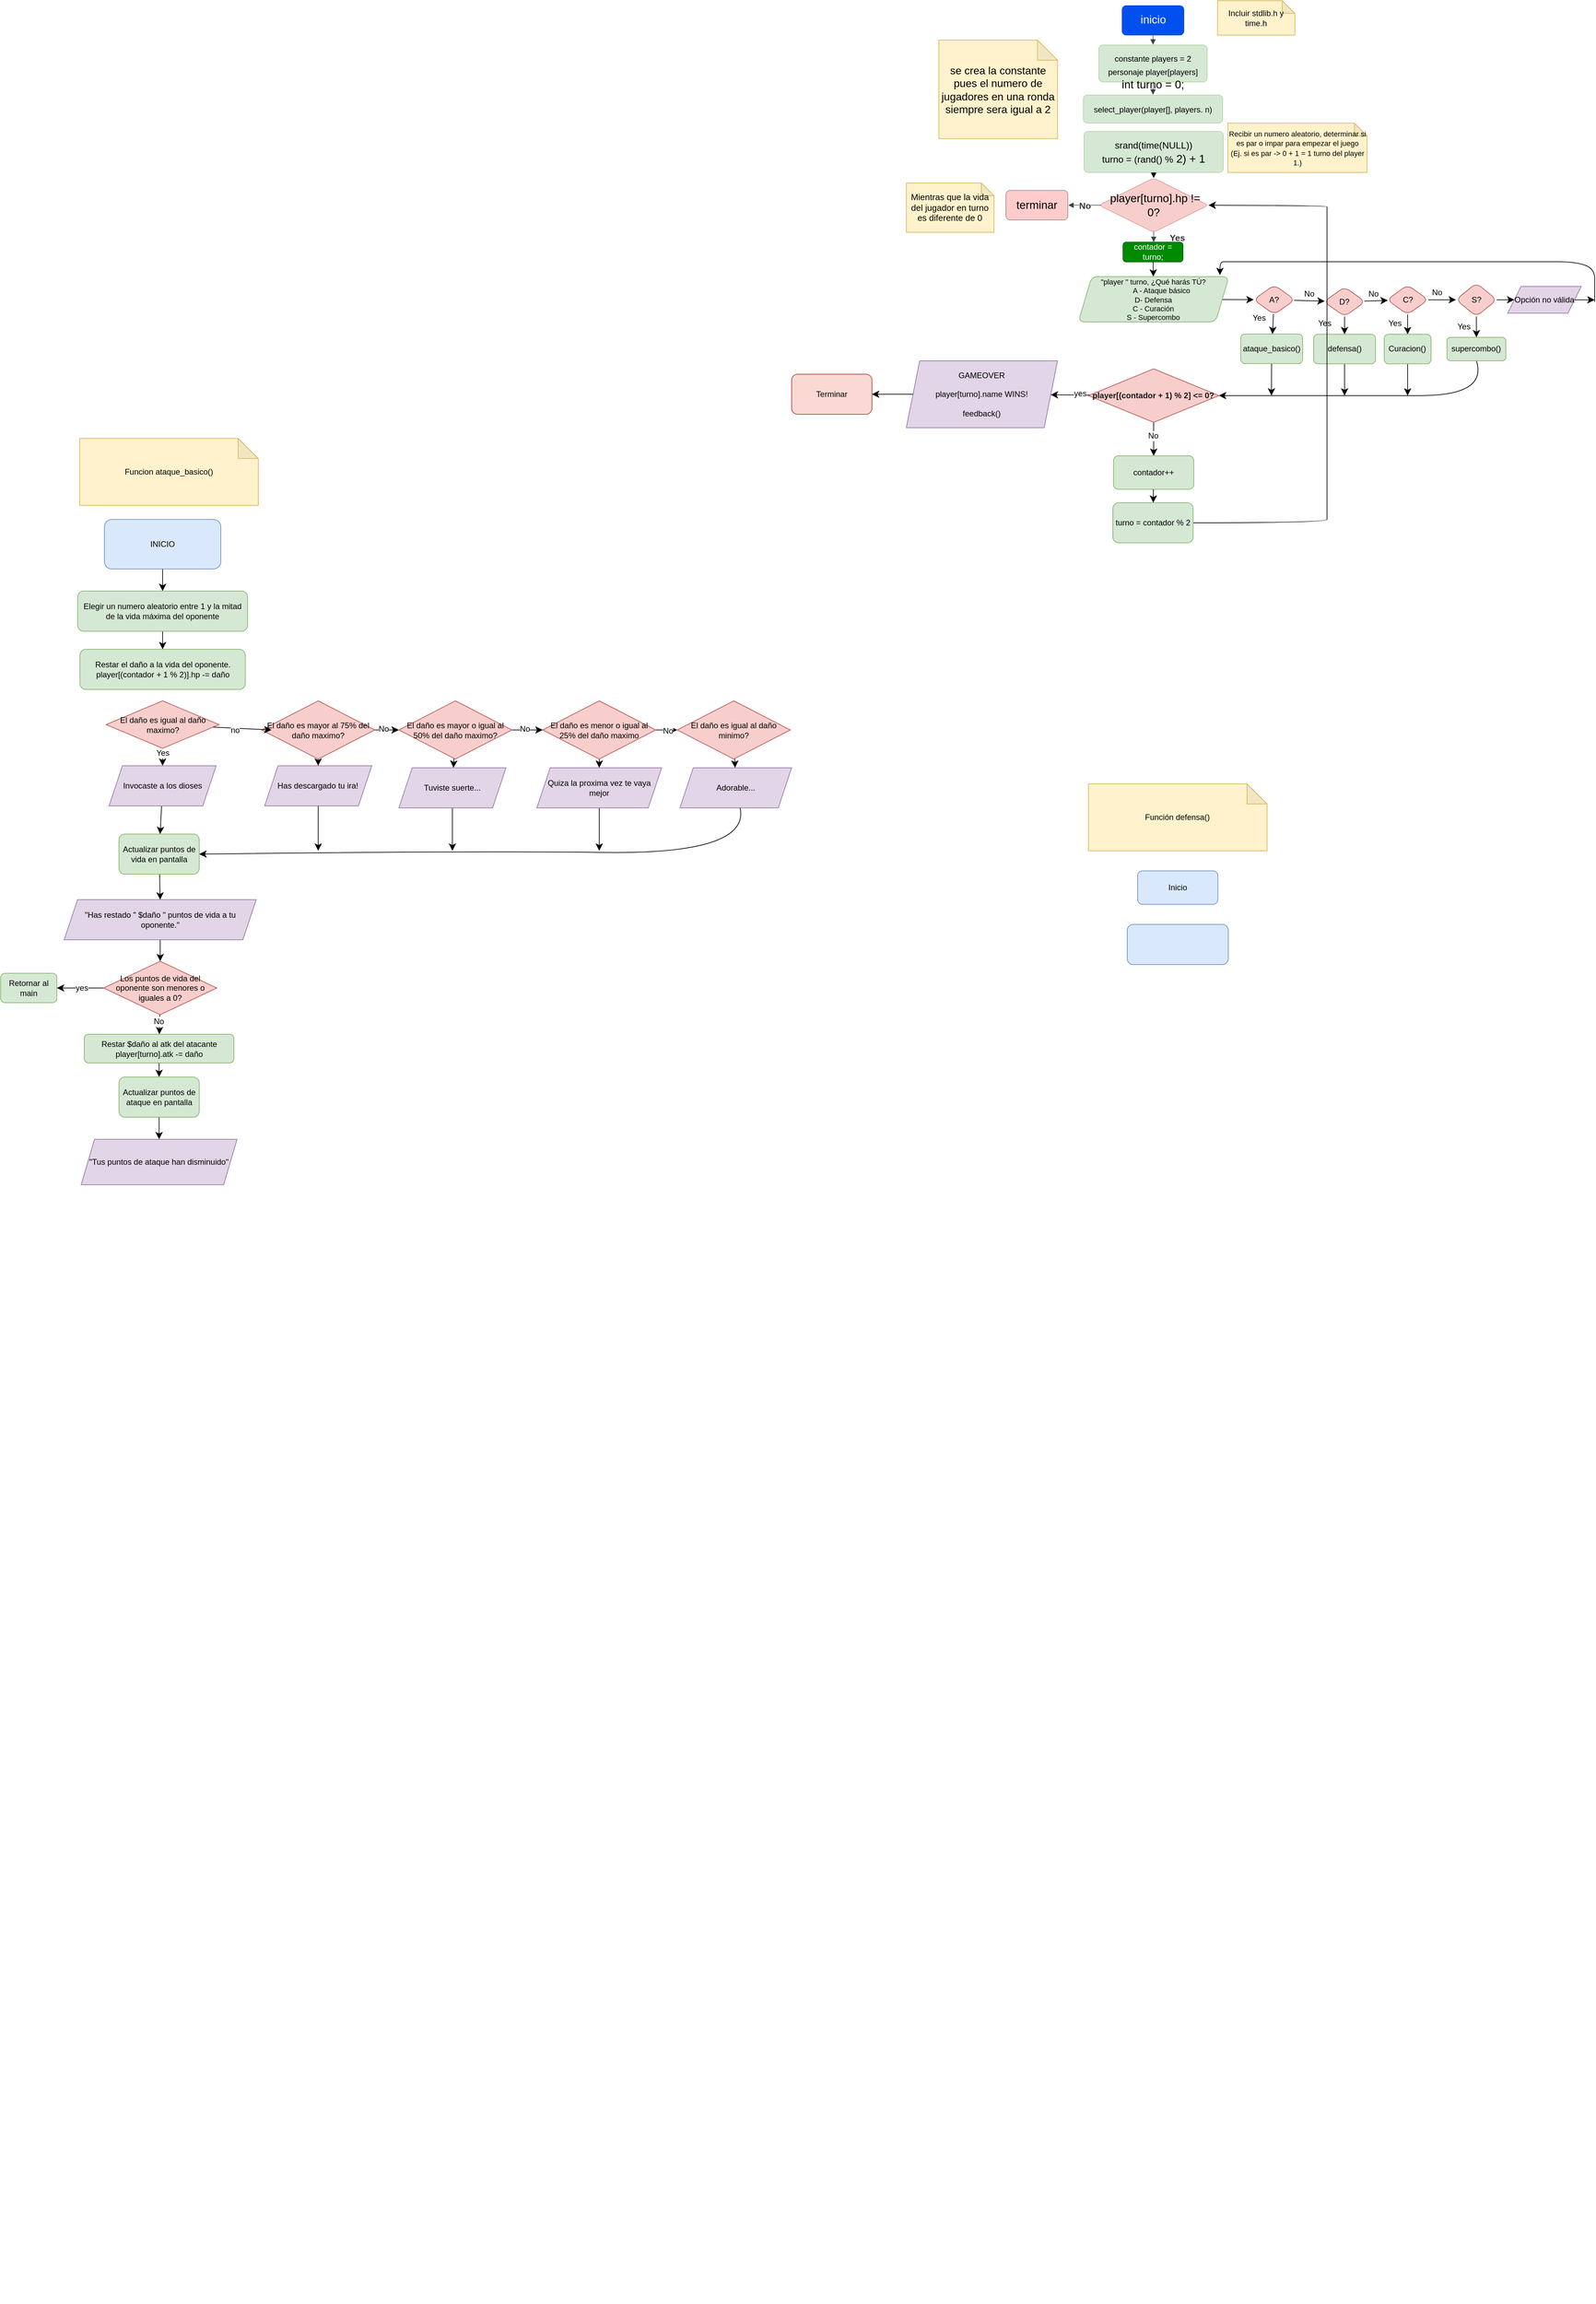 <mxfile version="24.7.17">
  <diagram name="Page-1" id="91bDt_dY5whA3mvqs0ca">
    <mxGraphModel dx="1717" dy="1214" grid="1" gridSize="10" guides="1" tooltips="1" connect="1" arrows="1" fold="1" page="0" pageScale="1" pageWidth="850" pageHeight="1100" math="0" shadow="0">
      <root>
        <mxCell id="0" />
        <mxCell id="1" parent="0" />
        <mxCell id="8MulAuokKk0QeZYwtANd-4" value="" style="group;fontSize=6;" vertex="1" connectable="0" parent="1">
          <mxGeometry x="260.005" y="40" width="833.73" height="3370" as="geometry" />
        </mxCell>
        <mxCell id="8MulAuokKk0QeZYwtANd-128" value="Adorable..." style="shape=parallelogram;perimeter=parallelogramPerimeter;whiteSpace=wrap;html=1;fixedSize=1;fillColor=#e1d5e7;strokeColor=#9673a6;" vertex="1" parent="8MulAuokKk0QeZYwtANd-4">
          <mxGeometry x="-75.005" y="1076" width="167" height="60" as="geometry" />
        </mxCell>
        <mxCell id="8MulAuokKk0QeZYwtANd-153" value="Función defensa()" style="shape=note;whiteSpace=wrap;html=1;backgroundOutline=1;darkOpacity=0.05;fillColor=#fff2cc;strokeColor=#d6b656;" vertex="1" parent="8MulAuokKk0QeZYwtANd-4">
          <mxGeometry x="535.475" y="1100" width="267" height="100" as="geometry" />
        </mxCell>
        <mxCell id="8MulAuokKk0QeZYwtANd-154" value="Inicio" style="rounded=1;whiteSpace=wrap;html=1;strokeColor=#6c8ebf;align=center;verticalAlign=middle;fontFamily=Helvetica;fontSize=12;fillColor=#dae8fc;" vertex="1" parent="8MulAuokKk0QeZYwtANd-4">
          <mxGeometry x="608.97" y="1230" width="120" height="50" as="geometry" />
        </mxCell>
        <mxCell id="8MulAuokKk0QeZYwtANd-156" value="" style="rounded=1;whiteSpace=wrap;html=1;strokeColor=#6c8ebf;align=center;verticalAlign=middle;fontFamily=Helvetica;fontSize=12;fontColor=default;fillColor=#dae8fc;" vertex="1" parent="8MulAuokKk0QeZYwtANd-4">
          <mxGeometry x="593.46" y="1310" width="151.03" height="60" as="geometry" />
        </mxCell>
        <mxCell id="8MulAuokKk0QeZYwtANd-74" style="edgeStyle=none;curved=1;rounded=0;orthogonalLoop=1;jettySize=auto;html=1;fontSize=12;startSize=8;endSize=8;" edge="1" parent="1" source="8MulAuokKk0QeZYwtANd-70" target="8MulAuokKk0QeZYwtANd-72">
          <mxGeometry relative="1" as="geometry" />
        </mxCell>
        <mxCell id="8MulAuokKk0QeZYwtANd-70" value="INICIO" style="rounded=1;whiteSpace=wrap;html=1;fillColor=#dae8fc;strokeColor=#6c8ebf;" vertex="1" parent="1">
          <mxGeometry x="-675" y="745" width="174" height="74" as="geometry" />
        </mxCell>
        <mxCell id="8MulAuokKk0QeZYwtANd-71" value="Funcion ataque_basico()" style="shape=note;whiteSpace=wrap;html=1;backgroundOutline=1;darkOpacity=0.05;fillColor=#fff2cc;strokeColor=#d6b656;" vertex="1" parent="1">
          <mxGeometry x="-712" y="624" width="267" height="100" as="geometry" />
        </mxCell>
        <mxCell id="8MulAuokKk0QeZYwtANd-75" style="edgeStyle=none;curved=1;rounded=0;orthogonalLoop=1;jettySize=auto;html=1;fontSize=12;startSize=8;endSize=8;" edge="1" parent="1" source="8MulAuokKk0QeZYwtANd-72" target="8MulAuokKk0QeZYwtANd-73">
          <mxGeometry relative="1" as="geometry" />
        </mxCell>
        <mxCell id="8MulAuokKk0QeZYwtANd-72" value="Elegir un numero aleatorio entre 1 y la mitad de la vida máxima del oponente" style="rounded=1;whiteSpace=wrap;html=1;fillColor=#d5e8d4;strokeColor=#82b366;" vertex="1" parent="1">
          <mxGeometry x="-715" y="852" width="254" height="60" as="geometry" />
        </mxCell>
        <mxCell id="8MulAuokKk0QeZYwtANd-73" value="&lt;div&gt;Restar el daño a la vida del oponente.&lt;/div&gt;&lt;div&gt;player[(contador + 1 % 2)].hp -= daño &lt;/div&gt;" style="rounded=1;whiteSpace=wrap;html=1;fillColor=#d5e8d4;strokeColor=#82b366;" vertex="1" parent="1">
          <mxGeometry x="-711.5" y="939" width="247" height="60" as="geometry" />
        </mxCell>
        <mxCell id="8MulAuokKk0QeZYwtANd-113" style="edgeStyle=none;curved=1;rounded=0;orthogonalLoop=1;jettySize=auto;html=1;entryX=0.5;entryY=0;entryDx=0;entryDy=0;fontSize=12;startSize=8;endSize=8;" edge="1" parent="1" source="8MulAuokKk0QeZYwtANd-76" target="8MulAuokKk0QeZYwtANd-110">
          <mxGeometry relative="1" as="geometry" />
        </mxCell>
        <mxCell id="8MulAuokKk0QeZYwtANd-76" value="&quot;Has restado &quot; $daño &quot; puntos de vida a tu oponente.&quot;" style="shape=parallelogram;perimeter=parallelogramPerimeter;whiteSpace=wrap;html=1;fixedSize=1;fillColor=#e1d5e7;strokeColor=#9673a6;" vertex="1" parent="1">
          <mxGeometry x="-735.12" y="1313" width="287" height="60" as="geometry" />
        </mxCell>
        <mxCell id="8MulAuokKk0QeZYwtANd-78" value="&lt;div&gt;&quot;Tus puntos de ataque han disminuido&quot;&lt;/div&gt;" style="shape=parallelogram;perimeter=parallelogramPerimeter;whiteSpace=wrap;html=1;fixedSize=1;fillColor=#e1d5e7;strokeColor=#9673a6;" vertex="1" parent="1">
          <mxGeometry x="-709.75" y="1671" width="233" height="68" as="geometry" />
        </mxCell>
        <mxCell id="8MulAuokKk0QeZYwtANd-97" style="edgeStyle=none;curved=1;rounded=0;orthogonalLoop=1;jettySize=auto;html=1;fontSize=12;startSize=8;endSize=8;" edge="1" parent="1" source="8MulAuokKk0QeZYwtANd-80" target="8MulAuokKk0QeZYwtANd-89">
          <mxGeometry relative="1" as="geometry" />
        </mxCell>
        <mxCell id="8MulAuokKk0QeZYwtANd-80" value="Restar $daño al atk del atacante&lt;br&gt;player[turno].atk -= daño " style="rounded=1;whiteSpace=wrap;html=1;fillColor=#d5e8d4;strokeColor=#82b366;" vertex="1" parent="1">
          <mxGeometry x="-705" y="1514" width="223.5" height="43" as="geometry" />
        </mxCell>
        <mxCell id="8MulAuokKk0QeZYwtANd-91" style="edgeStyle=none;curved=1;rounded=0;orthogonalLoop=1;jettySize=auto;html=1;fontSize=12;startSize=8;endSize=8;" edge="1" parent="1" source="8MulAuokKk0QeZYwtANd-89" target="8MulAuokKk0QeZYwtANd-78">
          <mxGeometry relative="1" as="geometry" />
        </mxCell>
        <mxCell id="8MulAuokKk0QeZYwtANd-89" value="Actualizar puntos de ataque en pantalla " style="rounded=1;whiteSpace=wrap;html=1;fillColor=#d5e8d4;strokeColor=#82b366;" vertex="1" parent="1">
          <mxGeometry x="-653.25" y="1578" width="120" height="60" as="geometry" />
        </mxCell>
        <mxCell id="8MulAuokKk0QeZYwtANd-112" style="edgeStyle=none;curved=1;rounded=0;orthogonalLoop=1;jettySize=auto;html=1;entryX=0.5;entryY=0;entryDx=0;entryDy=0;fontSize=12;startSize=8;endSize=8;" edge="1" parent="1" source="8MulAuokKk0QeZYwtANd-94" target="8MulAuokKk0QeZYwtANd-76">
          <mxGeometry relative="1" as="geometry" />
        </mxCell>
        <mxCell id="8MulAuokKk0QeZYwtANd-94" value="Actualizar puntos de vida en pantalla" style="rounded=1;whiteSpace=wrap;html=1;fillColor=#d5e8d4;strokeColor=#82b366;" vertex="1" parent="1">
          <mxGeometry x="-653.25" y="1215" width="120" height="60" as="geometry" />
        </mxCell>
        <mxCell id="8MulAuokKk0QeZYwtANd-108" style="edgeStyle=none;curved=1;rounded=0;orthogonalLoop=1;jettySize=auto;html=1;fontSize=12;startSize=8;endSize=8;" edge="1" parent="1" source="8MulAuokKk0QeZYwtANd-110" target="8MulAuokKk0QeZYwtANd-111">
          <mxGeometry relative="1" as="geometry" />
        </mxCell>
        <mxCell id="8MulAuokKk0QeZYwtANd-109" value="yes" style="edgeLabel;html=1;align=center;verticalAlign=middle;resizable=0;points=[];fontSize=12;" vertex="1" connectable="0" parent="8MulAuokKk0QeZYwtANd-108">
          <mxGeometry x="-0.042" relative="1" as="geometry">
            <mxPoint as="offset" />
          </mxGeometry>
        </mxCell>
        <mxCell id="8MulAuokKk0QeZYwtANd-114" style="edgeStyle=none;curved=1;rounded=0;orthogonalLoop=1;jettySize=auto;html=1;fontSize=12;startSize=8;endSize=8;" edge="1" parent="1" source="8MulAuokKk0QeZYwtANd-110" target="8MulAuokKk0QeZYwtANd-80">
          <mxGeometry relative="1" as="geometry" />
        </mxCell>
        <mxCell id="8MulAuokKk0QeZYwtANd-115" value="No" style="edgeLabel;html=1;align=center;verticalAlign=middle;resizable=0;points=[];fontSize=12;" vertex="1" connectable="0" parent="8MulAuokKk0QeZYwtANd-114">
          <mxGeometry x="-0.281" y="-2" relative="1" as="geometry">
            <mxPoint as="offset" />
          </mxGeometry>
        </mxCell>
        <mxCell id="8MulAuokKk0QeZYwtANd-110" value="Los puntos de vida del oponente son menores o iguales a 0?" style="rhombus;whiteSpace=wrap;html=1;fillColor=#f8cecc;strokeColor=#b85450;" vertex="1" parent="1">
          <mxGeometry x="-676.25" y="1405" width="169.25" height="80" as="geometry" />
        </mxCell>
        <mxCell id="8MulAuokKk0QeZYwtANd-111" value="Retornar al main" style="rounded=1;whiteSpace=wrap;html=1;fillColor=#d5e8d4;strokeColor=#82b366;" vertex="1" parent="1">
          <mxGeometry x="-830" y="1423" width="84" height="44" as="geometry" />
        </mxCell>
        <mxCell id="8MulAuokKk0QeZYwtANd-133" style="edgeStyle=none;curved=1;rounded=0;orthogonalLoop=1;jettySize=auto;html=1;entryX=0.5;entryY=0;entryDx=0;entryDy=0;fontSize=12;startSize=8;endSize=8;" edge="1" parent="1" source="8MulAuokKk0QeZYwtANd-116" target="8MulAuokKk0QeZYwtANd-119">
          <mxGeometry relative="1" as="geometry" />
        </mxCell>
        <mxCell id="8MulAuokKk0QeZYwtANd-134" value="Yes" style="edgeLabel;html=1;align=center;verticalAlign=middle;resizable=0;points=[];fontSize=12;" vertex="1" connectable="0" parent="8MulAuokKk0QeZYwtANd-133">
          <mxGeometry x="-0.459" relative="1" as="geometry">
            <mxPoint as="offset" />
          </mxGeometry>
        </mxCell>
        <mxCell id="8MulAuokKk0QeZYwtANd-116" value="El daño es igual al daño maximo?" style="rhombus;whiteSpace=wrap;html=1;fillColor=#f8cecc;strokeColor=#b85450;" vertex="1" parent="1">
          <mxGeometry x="-672.5" y="1016" width="169" height="71" as="geometry" />
        </mxCell>
        <mxCell id="8MulAuokKk0QeZYwtANd-146" style="edgeStyle=none;curved=1;rounded=0;orthogonalLoop=1;jettySize=auto;html=1;fontSize=12;startSize=8;endSize=8;" edge="1" parent="1" source="8MulAuokKk0QeZYwtANd-119" target="8MulAuokKk0QeZYwtANd-94">
          <mxGeometry relative="1" as="geometry" />
        </mxCell>
        <mxCell id="8MulAuokKk0QeZYwtANd-119" value="Invocaste a los dioses" style="shape=parallelogram;perimeter=parallelogramPerimeter;whiteSpace=wrap;html=1;fixedSize=1;fillColor=#e1d5e7;strokeColor=#9673a6;" vertex="1" parent="1">
          <mxGeometry x="-668.07" y="1113" width="160.13" height="60" as="geometry" />
        </mxCell>
        <mxCell id="8MulAuokKk0QeZYwtANd-130" style="edgeStyle=none;curved=1;rounded=0;orthogonalLoop=1;jettySize=auto;html=1;fontSize=12;startSize=8;endSize=8;" edge="1" parent="1" source="8MulAuokKk0QeZYwtANd-120" target="8MulAuokKk0QeZYwtANd-122">
          <mxGeometry relative="1" as="geometry" />
        </mxCell>
        <mxCell id="8MulAuokKk0QeZYwtANd-144" value="No" style="edgeLabel;html=1;align=center;verticalAlign=middle;resizable=0;points=[];fontSize=12;" vertex="1" connectable="0" parent="8MulAuokKk0QeZYwtANd-130">
          <mxGeometry x="-0.28" y="2" relative="1" as="geometry">
            <mxPoint as="offset" />
          </mxGeometry>
        </mxCell>
        <mxCell id="8MulAuokKk0QeZYwtANd-137" style="edgeStyle=none;curved=1;rounded=0;orthogonalLoop=1;jettySize=auto;html=1;fontSize=12;startSize=8;endSize=8;" edge="1" parent="1" source="8MulAuokKk0QeZYwtANd-120" target="8MulAuokKk0QeZYwtANd-121">
          <mxGeometry relative="1" as="geometry" />
        </mxCell>
        <mxCell id="8MulAuokKk0QeZYwtANd-120" value="El daño es mayor al 75% del daño maximo?" style="rhombus;whiteSpace=wrap;html=1;fillColor=#f8cecc;strokeColor=#b85450;" vertex="1" parent="1">
          <mxGeometry x="-440" y="1016" width="169" height="87" as="geometry" />
        </mxCell>
        <mxCell id="8MulAuokKk0QeZYwtANd-147" style="edgeStyle=none;curved=1;rounded=0;orthogonalLoop=1;jettySize=auto;html=1;fontSize=12;startSize=8;endSize=8;" edge="1" parent="1" source="8MulAuokKk0QeZYwtANd-121">
          <mxGeometry relative="1" as="geometry">
            <mxPoint x="-355.495" y="1240" as="targetPoint" />
          </mxGeometry>
        </mxCell>
        <mxCell id="8MulAuokKk0QeZYwtANd-121" value="Has descargado tu ira!" style="shape=parallelogram;perimeter=parallelogramPerimeter;whiteSpace=wrap;html=1;fixedSize=1;fillColor=#e1d5e7;strokeColor=#9673a6;" vertex="1" parent="1">
          <mxGeometry x="-435.56" y="1113" width="160.13" height="60" as="geometry" />
        </mxCell>
        <mxCell id="8MulAuokKk0QeZYwtANd-131" style="edgeStyle=none;curved=1;rounded=0;orthogonalLoop=1;jettySize=auto;html=1;fontSize=12;startSize=8;endSize=8;" edge="1" parent="1" source="8MulAuokKk0QeZYwtANd-122" target="8MulAuokKk0QeZYwtANd-124">
          <mxGeometry relative="1" as="geometry" />
        </mxCell>
        <mxCell id="8MulAuokKk0QeZYwtANd-143" value="No" style="edgeLabel;html=1;align=center;verticalAlign=middle;resizable=0;points=[];fontSize=12;" vertex="1" connectable="0" parent="8MulAuokKk0QeZYwtANd-131">
          <mxGeometry x="-0.171" y="2" relative="1" as="geometry">
            <mxPoint as="offset" />
          </mxGeometry>
        </mxCell>
        <mxCell id="8MulAuokKk0QeZYwtANd-138" style="edgeStyle=none;curved=1;rounded=0;orthogonalLoop=1;jettySize=auto;html=1;fontSize=12;startSize=8;endSize=8;" edge="1" parent="1" source="8MulAuokKk0QeZYwtANd-122" target="8MulAuokKk0QeZYwtANd-123">
          <mxGeometry relative="1" as="geometry" />
        </mxCell>
        <mxCell id="8MulAuokKk0QeZYwtANd-122" value="El daño es mayor o igual al 50% del daño maximo?" style="rhombus;whiteSpace=wrap;html=1;fillColor=#f8cecc;strokeColor=#b85450;" vertex="1" parent="1">
          <mxGeometry x="-235" y="1016" width="169" height="87" as="geometry" />
        </mxCell>
        <mxCell id="8MulAuokKk0QeZYwtANd-148" style="edgeStyle=none;curved=1;rounded=0;orthogonalLoop=1;jettySize=auto;html=1;fontSize=12;startSize=8;endSize=8;" edge="1" parent="1" source="8MulAuokKk0QeZYwtANd-123">
          <mxGeometry relative="1" as="geometry">
            <mxPoint x="-154.935" y="1240" as="targetPoint" />
          </mxGeometry>
        </mxCell>
        <mxCell id="8MulAuokKk0QeZYwtANd-123" value="Tuviste suerte..." style="shape=parallelogram;perimeter=parallelogramPerimeter;whiteSpace=wrap;html=1;fixedSize=1;fillColor=#e1d5e7;strokeColor=#9673a6;" vertex="1" parent="1">
          <mxGeometry x="-235.0" y="1116" width="160.13" height="60" as="geometry" />
        </mxCell>
        <mxCell id="8MulAuokKk0QeZYwtANd-132" style="edgeStyle=none;curved=1;rounded=0;orthogonalLoop=1;jettySize=auto;html=1;fontSize=12;startSize=8;endSize=8;" edge="1" parent="1" source="8MulAuokKk0QeZYwtANd-124" target="8MulAuokKk0QeZYwtANd-126">
          <mxGeometry relative="1" as="geometry" />
        </mxCell>
        <mxCell id="8MulAuokKk0QeZYwtANd-142" value="No" style="edgeLabel;html=1;align=center;verticalAlign=middle;resizable=0;points=[];fontSize=12;" vertex="1" connectable="0" parent="8MulAuokKk0QeZYwtANd-132">
          <mxGeometry x="0.088" y="-1" relative="1" as="geometry">
            <mxPoint as="offset" />
          </mxGeometry>
        </mxCell>
        <mxCell id="8MulAuokKk0QeZYwtANd-139" style="edgeStyle=none;curved=1;rounded=0;orthogonalLoop=1;jettySize=auto;html=1;fontSize=12;startSize=8;endSize=8;" edge="1" parent="1" source="8MulAuokKk0QeZYwtANd-124" target="8MulAuokKk0QeZYwtANd-125">
          <mxGeometry relative="1" as="geometry" />
        </mxCell>
        <mxCell id="8MulAuokKk0QeZYwtANd-124" value="El daño es menor o igual al 25% del daño maximo" style="rhombus;whiteSpace=wrap;html=1;fillColor=#f8cecc;strokeColor=#b85450;" vertex="1" parent="1">
          <mxGeometry x="-20" y="1016" width="169" height="87" as="geometry" />
        </mxCell>
        <mxCell id="8MulAuokKk0QeZYwtANd-149" style="edgeStyle=none;curved=1;rounded=0;orthogonalLoop=1;jettySize=auto;html=1;fontSize=12;startSize=8;endSize=8;" edge="1" parent="1" source="8MulAuokKk0QeZYwtANd-125">
          <mxGeometry relative="1" as="geometry">
            <mxPoint x="64.5" y="1240" as="targetPoint" />
          </mxGeometry>
        </mxCell>
        <mxCell id="8MulAuokKk0QeZYwtANd-125" value="Quiza la proxima vez te vaya mejor" style="shape=parallelogram;perimeter=parallelogramPerimeter;whiteSpace=wrap;html=1;fixedSize=1;fillColor=#e1d5e7;strokeColor=#9673a6;" vertex="1" parent="1">
          <mxGeometry x="-28.78" y="1116" width="186.56" height="60" as="geometry" />
        </mxCell>
        <mxCell id="8MulAuokKk0QeZYwtANd-140" style="edgeStyle=none;curved=1;rounded=0;orthogonalLoop=1;jettySize=auto;html=1;fontSize=12;startSize=8;endSize=8;" edge="1" parent="1" source="8MulAuokKk0QeZYwtANd-126" target="8MulAuokKk0QeZYwtANd-128">
          <mxGeometry relative="1" as="geometry" />
        </mxCell>
        <mxCell id="8MulAuokKk0QeZYwtANd-126" value="El daño es igual al daño minimo?" style="rhombus;whiteSpace=wrap;html=1;fillColor=#f8cecc;strokeColor=#b85450;" vertex="1" parent="1">
          <mxGeometry x="181" y="1016" width="169" height="87" as="geometry" />
        </mxCell>
        <mxCell id="8MulAuokKk0QeZYwtANd-129" style="edgeStyle=none;curved=1;rounded=0;orthogonalLoop=1;jettySize=auto;html=1;entryX=0.087;entryY=0.5;entryDx=0;entryDy=0;entryPerimeter=0;fontSize=12;startSize=8;endSize=8;" edge="1" parent="1" source="8MulAuokKk0QeZYwtANd-116" target="8MulAuokKk0QeZYwtANd-120">
          <mxGeometry relative="1" as="geometry" />
        </mxCell>
        <mxCell id="8MulAuokKk0QeZYwtANd-135" value="no" style="edgeLabel;html=1;align=center;verticalAlign=middle;resizable=0;points=[];fontSize=12;" vertex="1" connectable="0" parent="8MulAuokKk0QeZYwtANd-129">
          <mxGeometry x="-0.259" y="-3" relative="1" as="geometry">
            <mxPoint as="offset" />
          </mxGeometry>
        </mxCell>
        <mxCell id="8MulAuokKk0QeZYwtANd-136" style="edgeStyle=none;curved=1;rounded=0;orthogonalLoop=1;jettySize=auto;html=1;exitX=0.5;exitY=0;exitDx=0;exitDy=0;fontSize=12;startSize=8;endSize=8;" edge="1" parent="1" source="8MulAuokKk0QeZYwtANd-121" target="8MulAuokKk0QeZYwtANd-121">
          <mxGeometry relative="1" as="geometry" />
        </mxCell>
        <mxCell id="8MulAuokKk0QeZYwtANd-150" style="edgeStyle=none;curved=1;rounded=0;orthogonalLoop=1;jettySize=auto;html=1;entryX=1;entryY=0.5;entryDx=0;entryDy=0;fontSize=12;startSize=8;endSize=8;" edge="1" parent="1" source="8MulAuokKk0QeZYwtANd-128" target="8MulAuokKk0QeZYwtANd-94">
          <mxGeometry relative="1" as="geometry">
            <Array as="points">
              <mxPoint x="290" y="1245" />
              <mxPoint x="-140" y="1240" />
            </Array>
          </mxGeometry>
        </mxCell>
        <mxCell id="8MulAuokKk0QeZYwtANd-5" value="inicio " style="html=1;overflow=block;blockSpacing=1;whiteSpace=wrap;fontSize=16.7;spacing=3.8;strokeColor=#001DBC;strokeOpacity=100;fillOpacity=100;rounded=1;absoluteArcSize=1;arcSize=12;fillColor=#0050ef;strokeWidth=NaN;lucidId=2.ifzTGdsG4o;fontColor=#ffffff;" vertex="1" parent="1">
          <mxGeometry x="845.74" y="-22.637" width="92.53" height="44.176" as="geometry" />
        </mxCell>
        <mxCell id="8MulAuokKk0QeZYwtANd-6" value="&lt;font style=&quot;font-size: 12px;&quot;&gt;constante players = 2&lt;/font&gt;&lt;br&gt;&lt;font style=&quot;font-size: 12px;&quot;&gt;personaje player[players]&lt;/font&gt;&lt;br&gt;int turno = 0;" style="html=1;overflow=block;blockSpacing=1;whiteSpace=wrap;fontSize=16.7;spacing=9;strokeColor=#82b366;strokeOpacity=100;fillOpacity=100;rounded=1;absoluteArcSize=1;arcSize=12;fillColor=#d5e8d4;strokeWidth=NaN;lucidId=~~ifwKt4dinZ;" vertex="1" parent="1">
          <mxGeometry x="811.041" y="36.264" width="161.928" height="55.22" as="geometry" />
        </mxCell>
        <mxCell id="8MulAuokKk0QeZYwtANd-7" value="" style="html=1;jettySize=18;whiteSpace=wrap;fontSize=13;strokeColor=#3a414a;strokeOpacity=100;strokeWidth=0.8;rounded=1;arcSize=12;edgeStyle=orthogonalEdgeStyle;startArrow=none;endArrow=block;endFill=1;exitX=0.5;exitY=1.013;exitPerimeter=0;entryX=0.5;entryY=-0.01;entryPerimeter=0;lucidId=uajfyIUsAzoH;" edge="1" parent="1" source="8MulAuokKk0QeZYwtANd-5" target="8MulAuokKk0QeZYwtANd-6">
          <mxGeometry width="100" height="100" relative="1" as="geometry">
            <Array as="points" />
          </mxGeometry>
        </mxCell>
        <mxCell id="8MulAuokKk0QeZYwtANd-8" value="" style="html=1;jettySize=18;whiteSpace=wrap;fontSize=13;strokeColor=#3a414a;strokeOpacity=100;strokeWidth=0.8;rounded=1;arcSize=12;edgeStyle=orthogonalEdgeStyle;startArrow=none;endArrow=block;endFill=1;exitX=0.5;exitY=1.01;exitPerimeter=0;entryX=0.5;entryY=-0.013;entryPerimeter=0;lucidId=GajfayjxY9TX;" edge="1" parent="1" source="8MulAuokKk0QeZYwtANd-6" target="8MulAuokKk0QeZYwtANd-9">
          <mxGeometry width="100" height="100" relative="1" as="geometry">
            <Array as="points" />
          </mxGeometry>
        </mxCell>
        <mxCell id="8MulAuokKk0QeZYwtANd-9" value="&lt;font style=&quot;font-size: 12px;&quot;&gt;select_player(player[], players. n)&lt;/font&gt;" style="html=1;overflow=block;blockSpacing=1;whiteSpace=wrap;fontSize=16.7;spacing=9;strokeColor=#82b366;strokeOpacity=100;fillOpacity=100;rounded=1;absoluteArcSize=1;arcSize=12;fillColor=#d5e8d4;strokeWidth=NaN;lucidId=HajfH8OLkU8W;" vertex="1" parent="1">
          <mxGeometry x="787.909" y="110.995" width="208.193" height="41.967" as="geometry" />
        </mxCell>
        <mxCell id="8MulAuokKk0QeZYwtANd-10" value="&amp;nbsp;player[turno].hp != 0?" style="html=1;overflow=block;blockSpacing=1;whiteSpace=wrap;rhombus;fontSize=16.7;spacing=3.8;strokeColor=#b85450;strokeOpacity=100;fillOpacity=100;rounded=1;absoluteArcSize=1;arcSize=12;fillColor=#f8cecc;strokeWidth=NaN;lucidId=Hcjfhm1jlUS8;" vertex="1" parent="1">
          <mxGeometry x="811.041" y="235.055" width="163.855" height="80.989" as="geometry" />
        </mxCell>
        <mxCell id="8MulAuokKk0QeZYwtANd-11" value="" style="html=1;jettySize=18;whiteSpace=wrap;fontSize=13.3;fontColor=#333333;fontStyle=1;strokeColor=#3a414a;strokeOpacity=100;strokeWidth=0.8;rounded=1;arcSize=12;edgeStyle=orthogonalEdgeStyle;startArrow=none;endArrow=block;endFill=1;exitX=0.5;exitY=0.986;exitPerimeter=0;lucidId=Sejf-nCVQEBm;" edge="1" parent="1" source="8MulAuokKk0QeZYwtANd-10" target="8MulAuokKk0QeZYwtANd-22">
          <mxGeometry width="100" height="100" relative="1" as="geometry">
            <Array as="points">
              <mxPoint x="892.776" y="330.769" />
              <mxPoint x="892.776" y="330.769" />
            </Array>
            <mxPoint x="899.716" y="308.681" as="targetPoint" />
          </mxGeometry>
        </mxCell>
        <mxCell id="8MulAuokKk0QeZYwtANd-12" value="Yes" style="text;html=1;resizable=0;labelBackgroundColor=default;align=center;verticalAlign=middle;fontStyle=1;fontColor=#333333;fontSize=13.3;" vertex="1" parent="8MulAuokKk0QeZYwtANd-11">
          <mxGeometry relative="1" as="geometry">
            <mxPoint x="35" y="1" as="offset" />
          </mxGeometry>
        </mxCell>
        <mxCell id="8MulAuokKk0QeZYwtANd-13" value="" style="html=1;jettySize=18;whiteSpace=wrap;fontSize=13.3;fontColor=#333333;fontStyle=1;strokeColor=#3a414a;strokeOpacity=100;strokeWidth=0.8;rounded=1;arcSize=12;edgeStyle=orthogonalEdgeStyle;startArrow=none;endArrow=block;endFill=1;exitX=0.019;exitY=0.5;exitPerimeter=0;entryX=1.006;entryY=0.5;entryPerimeter=0;lucidId=Vejf.2.pwwT7;" edge="1" parent="1" source="8MulAuokKk0QeZYwtANd-10" target="8MulAuokKk0QeZYwtANd-15">
          <mxGeometry width="100" height="100" relative="1" as="geometry">
            <Array as="points" />
          </mxGeometry>
        </mxCell>
        <mxCell id="8MulAuokKk0QeZYwtANd-14" value="No" style="text;html=1;resizable=0;labelBackgroundColor=default;align=center;verticalAlign=middle;fontStyle=1;fontColor=#333333;fontSize=13.3;" vertex="1" parent="8MulAuokKk0QeZYwtANd-13">
          <mxGeometry relative="1" as="geometry" />
        </mxCell>
        <mxCell id="8MulAuokKk0QeZYwtANd-15" value="terminar" style="html=1;overflow=block;blockSpacing=1;whiteSpace=wrap;fontSize=16.7;spacing=3.8;strokeColor=#36393d;strokeOpacity=100;fillOpacity=100;rounded=1;absoluteArcSize=1;arcSize=12;fillColor=#FFCCCC;strokeWidth=NaN;lucidId=FfjfdtA3SWQb;" vertex="1" parent="1">
          <mxGeometry x="672.246" y="253.462" width="92.53" height="44.176" as="geometry" />
        </mxCell>
        <mxCell id="8MulAuokKk0QeZYwtANd-16" value="&lt;h2 style=&quot;font-size: 16px;&quot;&gt;&lt;span style=&quot;font-weight: normal;&quot;&gt;se crea la constante pues el numero de jugadores en una ronda siempre sera igual a 2&lt;/span&gt;&lt;/h2&gt;" style="shape=note;whiteSpace=wrap;html=1;backgroundOutline=1;darkOpacity=0.05;fillColor=#fff2cc;strokeColor=#d6b656;" vertex="1" parent="1">
          <mxGeometry x="572.005" y="28.901" width="177.349" height="147.253" as="geometry" />
        </mxCell>
        <mxCell id="8MulAuokKk0QeZYwtANd-17" value="&lt;font style=&quot;font-size: 11px;&quot;&gt;Recibir un numero aleatorio, determinar si es par o impar para empezar el juego&lt;br&gt;(Ej. si es par -&amp;gt; 0 + 1 = 1 turno del player 1.)&lt;/font&gt;" style="shape=note;whiteSpace=wrap;html=1;backgroundOutline=1;darkOpacity=0.05;fillColor=#fff2cc;size=19;fontStyle=0;strokeColor=#d6b656;" vertex="1" parent="1">
          <mxGeometry x="1003.812" y="152.962" width="208.193" height="73.626" as="geometry" />
        </mxCell>
        <mxCell id="8MulAuokKk0QeZYwtANd-18" style="edgeStyle=none;curved=1;rounded=0;orthogonalLoop=1;jettySize=auto;html=1;exitX=0.5;exitY=1;exitDx=0;exitDy=0;fontSize=12;startSize=8;endSize=8;" edge="1" parent="1" source="8MulAuokKk0QeZYwtANd-19" target="8MulAuokKk0QeZYwtANd-10">
          <mxGeometry relative="1" as="geometry" />
        </mxCell>
        <mxCell id="8MulAuokKk0QeZYwtANd-19" value="&lt;font style=&quot;font-size: 14px;&quot;&gt;srand(time(NULL))&lt;br&gt;turno = (rand() %&lt;/font&gt; 2) + 1" style="html=1;overflow=block;blockSpacing=1;whiteSpace=wrap;fontSize=16.7;spacing=9;strokeColor=#82b366;strokeOpacity=100;fillOpacity=100;rounded=1;absoluteArcSize=1;arcSize=12;fillColor=#d5e8d4;strokeWidth=NaN;lucidId=HajfH8OLkU8W;" vertex="1" parent="1">
          <mxGeometry x="788.875" y="165.38" width="208.19" height="61.21" as="geometry" />
        </mxCell>
        <mxCell id="8MulAuokKk0QeZYwtANd-20" value="Incluir stdlib.h y time.h" style="shape=note;whiteSpace=wrap;html=1;backgroundOutline=1;darkOpacity=0.05;fillColor=#fff2cc;size=19;fontStyle=0;strokeColor=#d6b656;" vertex="1" parent="1">
          <mxGeometry x="988.391" y="-30" width="115.663" height="51.538" as="geometry" />
        </mxCell>
        <mxCell id="8MulAuokKk0QeZYwtANd-21" value="" style="edgeStyle=none;curved=1;rounded=0;orthogonalLoop=1;jettySize=auto;html=1;fontSize=12;startSize=8;endSize=8;" edge="1" parent="1" source="8MulAuokKk0QeZYwtANd-22" target="8MulAuokKk0QeZYwtANd-24">
          <mxGeometry relative="1" as="geometry" />
        </mxCell>
        <mxCell id="8MulAuokKk0QeZYwtANd-22" value="contador = turno;" style="rounded=1;whiteSpace=wrap;html=1;fillColor=#008a00;fontColor=#ffffff;strokeColor=#005700;" vertex="1" parent="1">
          <mxGeometry x="847.182" y="330.769" width="89.639" height="29.451" as="geometry" />
        </mxCell>
        <mxCell id="8MulAuokKk0QeZYwtANd-23" value="" style="edgeStyle=none;curved=1;rounded=0;orthogonalLoop=1;jettySize=auto;html=1;fontSize=12;startSize=8;endSize=8;" edge="1" parent="1" source="8MulAuokKk0QeZYwtANd-24" target="8MulAuokKk0QeZYwtANd-26">
          <mxGeometry relative="1" as="geometry" />
        </mxCell>
        <mxCell id="8MulAuokKk0QeZYwtANd-24" value="&lt;font style=&quot;font-size: 11px;&quot;&gt;&lt;br&gt;&lt;font style=&quot;font-size: 11px;&quot;&gt;&quot;player &quot; turno, ¿Qué harás TÚ?&lt;br&gt;&lt;/font&gt;&lt;/font&gt;&lt;div style=&quot;font-size: 11px;&quot;&gt;&lt;font style=&quot;font-size: 11px;&quot;&gt;&lt;span style=&quot;white-space: pre;&quot;&gt;&#x9;&lt;/span&gt;A - Ataque básico&lt;/font&gt;&lt;/div&gt;&lt;div style=&quot;font-size: 11px;&quot;&gt;&lt;font style=&quot;font-size: 11px;&quot;&gt;D- Defensa&lt;/font&gt;&lt;/div&gt;&lt;div style=&quot;font-size: 11px;&quot;&gt;&lt;font style=&quot;font-size: 11px;&quot;&gt;C - Curación&lt;/font&gt;&lt;/div&gt;&lt;div style=&quot;font-size: 11px;&quot;&gt;S - Supercombo&lt;br&gt;&lt;/div&gt;&lt;div&gt;&lt;br&gt;&lt;/div&gt;" style="shape=parallelogram;perimeter=parallelogramPerimeter;whiteSpace=wrap;html=1;fixedSize=1;rounded=1;fillColor=#d5e8d4;strokeColor=#82b366;" vertex="1" parent="1">
          <mxGeometry x="780.445" y="382.31" width="225.06" height="67.69" as="geometry" />
        </mxCell>
        <mxCell id="8MulAuokKk0QeZYwtANd-25" value="" style="edgeStyle=none;curved=1;rounded=0;orthogonalLoop=1;jettySize=auto;html=1;fontSize=12;startSize=8;endSize=8;" edge="1" parent="1" source="8MulAuokKk0QeZYwtANd-26" target="8MulAuokKk0QeZYwtANd-28">
          <mxGeometry relative="1" as="geometry" />
        </mxCell>
        <mxCell id="8MulAuokKk0QeZYwtANd-26" value="A?" style="rhombus;whiteSpace=wrap;html=1;rounded=1;fillColor=#f8cecc;strokeColor=#b85450;" vertex="1" parent="1">
          <mxGeometry x="1042.363" y="394.732" width="61.687" height="44.176" as="geometry" />
        </mxCell>
        <mxCell id="8MulAuokKk0QeZYwtANd-27" value="Yes" style="text;whiteSpace=wrap;html=1;" vertex="1" parent="1">
          <mxGeometry x="1038.502" y="430.005" width="61.687" height="29.451" as="geometry" />
        </mxCell>
        <mxCell id="8MulAuokKk0QeZYwtANd-28" value="D?" style="rhombus;whiteSpace=wrap;html=1;rounded=1;fillColor=#f8cecc;strokeColor=#b85450;" vertex="1" parent="1">
          <mxGeometry x="1147.433" y="397.643" width="61.687" height="44.176" as="geometry" />
        </mxCell>
        <mxCell id="8MulAuokKk0QeZYwtANd-29" value="No" style="text;whiteSpace=wrap;html=1;" vertex="1" parent="1">
          <mxGeometry x="1212.001" y="394.068" width="61.687" height="29.451" as="geometry" />
        </mxCell>
        <mxCell id="8MulAuokKk0QeZYwtANd-30" value="No" style="text;whiteSpace=wrap;html=1;" vertex="1" parent="1">
          <mxGeometry x="1283.081" y="475.716" width="61.687" height="29.451" as="geometry" />
        </mxCell>
        <mxCell id="8MulAuokKk0QeZYwtANd-31" value="Yes" style="text;whiteSpace=wrap;html=1;" vertex="1" parent="1">
          <mxGeometry x="1344.77" y="443.486" width="61.687" height="29.451" as="geometry" />
        </mxCell>
        <mxCell id="8MulAuokKk0QeZYwtANd-32" value="Yes" style="text;whiteSpace=wrap;html=1;" vertex="1" parent="1">
          <mxGeometry x="1241.642" y="438.237" width="61.687" height="29.451" as="geometry" />
        </mxCell>
        <mxCell id="8MulAuokKk0QeZYwtANd-33" value="No" style="text;whiteSpace=wrap;html=1;" vertex="1" parent="1">
          <mxGeometry x="1115.611" y="394.066" width="61.687" height="29.451" as="geometry" />
        </mxCell>
        <mxCell id="8MulAuokKk0QeZYwtANd-34" value="No" style="text;whiteSpace=wrap;html=1;" vertex="1" parent="1">
          <mxGeometry x="1307.481" y="391.816" width="61.687" height="29.451" as="geometry" />
        </mxCell>
        <mxCell id="8MulAuokKk0QeZYwtANd-35" value="Yes" style="text;whiteSpace=wrap;html=1;" vertex="1" parent="1">
          <mxGeometry x="1136.58" y="438.236" width="61.687" height="29.451" as="geometry" />
        </mxCell>
        <mxCell id="8MulAuokKk0QeZYwtANd-36" style="edgeStyle=none;curved=1;rounded=0;orthogonalLoop=1;jettySize=auto;html=1;fontSize=12;startSize=8;endSize=8;" edge="1" parent="1" source="8MulAuokKk0QeZYwtANd-37">
          <mxGeometry relative="1" as="geometry">
            <mxPoint x="1069.005" y="560" as="targetPoint" />
          </mxGeometry>
        </mxCell>
        <mxCell id="8MulAuokKk0QeZYwtANd-37" value="ataque_basico()" style="whiteSpace=wrap;html=1;rounded=1;strokeColor=#82b366;fillColor=#d5e8d4;" vertex="1" parent="1">
          <mxGeometry x="1023.085" y="468.002" width="92.53" height="44.176" as="geometry" />
        </mxCell>
        <mxCell id="8MulAuokKk0QeZYwtANd-38" value="" style="edgeStyle=none;curved=1;rounded=0;orthogonalLoop=1;jettySize=auto;html=1;fontSize=12;startSize=8;endSize=8;" edge="1" parent="1" source="8MulAuokKk0QeZYwtANd-26" target="8MulAuokKk0QeZYwtANd-37">
          <mxGeometry relative="1" as="geometry" />
        </mxCell>
        <mxCell id="8MulAuokKk0QeZYwtANd-39" style="edgeStyle=none;curved=1;rounded=0;orthogonalLoop=1;jettySize=auto;html=1;entryX=1;entryY=0.5;entryDx=0;entryDy=0;fontSize=12;startSize=8;endSize=8;exitX=0.5;exitY=1;exitDx=0;exitDy=0;" edge="1" parent="1" source="8MulAuokKk0QeZYwtANd-40" target="8MulAuokKk0QeZYwtANd-55">
          <mxGeometry relative="1" as="geometry">
            <Array as="points">
              <mxPoint x="1392.005" y="560" />
              <mxPoint x="1192.005" y="560" />
            </Array>
          </mxGeometry>
        </mxCell>
        <mxCell id="8MulAuokKk0QeZYwtANd-40" value="supercombo()" style="whiteSpace=wrap;html=1;rounded=1;fillColor=#d5e8d4;strokeColor=#82b366;" vertex="1" parent="1">
          <mxGeometry x="1331.215" y="472.94" width="88.07" height="35" as="geometry" />
        </mxCell>
        <mxCell id="8MulAuokKk0QeZYwtANd-41" value="S?" style="rhombus;whiteSpace=wrap;html=1;rounded=1;fillColor=#f8cecc;strokeColor=#b85450;" vertex="1" parent="1">
          <mxGeometry x="1344.765" y="391.82" width="60.97" height="50" as="geometry" />
        </mxCell>
        <mxCell id="8MulAuokKk0QeZYwtANd-42" value="" style="edgeStyle=none;curved=1;rounded=0;orthogonalLoop=1;jettySize=auto;html=1;fontSize=12;startSize=8;endSize=8;" edge="1" parent="1" source="8MulAuokKk0QeZYwtANd-41" target="8MulAuokKk0QeZYwtANd-40">
          <mxGeometry relative="1" as="geometry" />
        </mxCell>
        <mxCell id="8MulAuokKk0QeZYwtANd-43" style="edgeStyle=none;curved=1;rounded=0;orthogonalLoop=1;jettySize=auto;html=1;entryX=0.5;entryY=0;entryDx=0;entryDy=0;fontSize=12;startSize=8;endSize=8;" edge="1" parent="1" source="8MulAuokKk0QeZYwtANd-44" target="8MulAuokKk0QeZYwtANd-48">
          <mxGeometry relative="1" as="geometry" />
        </mxCell>
        <mxCell id="8MulAuokKk0QeZYwtANd-44" value="C?" style="rhombus;whiteSpace=wrap;html=1;rounded=1;fillColor=#f8cecc;strokeColor=#b85450;" vertex="1" parent="1">
          <mxGeometry x="1241.643" y="394.734" width="61.687" height="44.176" as="geometry" />
        </mxCell>
        <mxCell id="8MulAuokKk0QeZYwtANd-45" value="" style="edgeStyle=none;curved=1;rounded=0;orthogonalLoop=1;jettySize=auto;html=1;fontSize=12;startSize=8;endSize=8;" edge="1" parent="1" source="8MulAuokKk0QeZYwtANd-28" target="8MulAuokKk0QeZYwtANd-44">
          <mxGeometry relative="1" as="geometry" />
        </mxCell>
        <mxCell id="8MulAuokKk0QeZYwtANd-46" value="" style="edgeStyle=none;curved=1;rounded=0;orthogonalLoop=1;jettySize=auto;html=1;fontSize=12;startSize=8;endSize=8;" edge="1" parent="1" source="8MulAuokKk0QeZYwtANd-44" target="8MulAuokKk0QeZYwtANd-41">
          <mxGeometry relative="1" as="geometry" />
        </mxCell>
        <mxCell id="8MulAuokKk0QeZYwtANd-47" style="edgeStyle=none;curved=1;rounded=0;orthogonalLoop=1;jettySize=auto;html=1;fontSize=12;startSize=8;endSize=8;" edge="1" parent="1" source="8MulAuokKk0QeZYwtANd-48">
          <mxGeometry relative="1" as="geometry">
            <mxPoint x="1272.485" y="560" as="targetPoint" />
          </mxGeometry>
        </mxCell>
        <mxCell id="8MulAuokKk0QeZYwtANd-48" value="Curacion()" style="whiteSpace=wrap;html=1;rounded=1;fillColor=#d5e8d4;strokeColor=#82b366;" vertex="1" parent="1">
          <mxGeometry x="1237.485" y="468.35" width="70" height="44.18" as="geometry" />
        </mxCell>
        <mxCell id="8MulAuokKk0QeZYwtANd-49" style="edgeStyle=none;curved=1;rounded=0;orthogonalLoop=1;jettySize=auto;html=1;fontSize=12;startSize=8;endSize=8;" edge="1" parent="1" source="8MulAuokKk0QeZYwtANd-50">
          <mxGeometry relative="1" as="geometry">
            <mxPoint x="1178.272" y="560" as="targetPoint" />
          </mxGeometry>
        </mxCell>
        <mxCell id="8MulAuokKk0QeZYwtANd-50" value="defensa()" style="whiteSpace=wrap;html=1;rounded=1;fillColor=#d5e8d4;strokeColor=#82b366;" vertex="1" parent="1">
          <mxGeometry x="1132.007" y="468.353" width="92.53" height="44.176" as="geometry" />
        </mxCell>
        <mxCell id="8MulAuokKk0QeZYwtANd-51" value="" style="edgeStyle=none;curved=1;rounded=0;orthogonalLoop=1;jettySize=auto;html=1;fontSize=12;startSize=8;endSize=8;" edge="1" parent="1" source="8MulAuokKk0QeZYwtANd-28" target="8MulAuokKk0QeZYwtANd-50">
          <mxGeometry relative="1" as="geometry" />
        </mxCell>
        <mxCell id="8MulAuokKk0QeZYwtANd-52" style="edgeStyle=none;curved=1;rounded=0;orthogonalLoop=1;jettySize=auto;html=1;fontSize=12;startSize=8;endSize=8;" edge="1" parent="1">
          <mxGeometry relative="1" as="geometry">
            <mxPoint x="1552.005" y="420" as="sourcePoint" />
            <mxPoint x="992.005" y="380" as="targetPoint" />
            <Array as="points">
              <mxPoint x="1552.005" y="400" />
              <mxPoint x="1552.005" y="370" />
              <mxPoint x="1522.005" y="360" />
              <mxPoint x="1472.005" y="360" />
              <mxPoint x="1412.005" y="360" />
              <mxPoint x="1292.005" y="360" />
              <mxPoint x="1002.005" y="360" />
              <mxPoint x="992.005" y="360" />
            </Array>
          </mxGeometry>
        </mxCell>
        <mxCell id="8MulAuokKk0QeZYwtANd-53" style="edgeStyle=none;curved=1;rounded=0;orthogonalLoop=1;jettySize=auto;html=1;exitX=0.5;exitY=1;exitDx=0;exitDy=0;fontSize=12;startSize=8;endSize=8;" edge="1" parent="1" source="8MulAuokKk0QeZYwtANd-55">
          <mxGeometry relative="1" as="geometry">
            <mxPoint x="893.005" y="650" as="targetPoint" />
          </mxGeometry>
        </mxCell>
        <mxCell id="8MulAuokKk0QeZYwtANd-54" value="No" style="edgeLabel;html=1;align=center;verticalAlign=middle;resizable=0;points=[];fontSize=12;" vertex="1" connectable="0" parent="8MulAuokKk0QeZYwtANd-53">
          <mxGeometry x="-0.219" y="-1" relative="1" as="geometry">
            <mxPoint as="offset" />
          </mxGeometry>
        </mxCell>
        <mxCell id="8MulAuokKk0QeZYwtANd-55" value="&lt;font color=&quot;#171717&quot;&gt;&lt;b&gt;player[(contador + 1) % 2] &amp;lt;= 0?&lt;/b&gt;&lt;/font&gt;" style="rhombus;whiteSpace=wrap;html=1;fillColor=#f8cecc;strokeColor=#b85450;" vertex="1" parent="1">
          <mxGeometry x="795.475" y="520" width="195" height="80" as="geometry" />
        </mxCell>
        <mxCell id="8MulAuokKk0QeZYwtANd-56" value="GAMEOVER&lt;br&gt;&lt;br&gt;player[turno].name WINS!&lt;br&gt;&lt;br&gt;feedback()" style="shape=parallelogram;perimeter=parallelogramPerimeter;whiteSpace=wrap;html=1;fixedSize=1;fillColor=#e1d5e7;strokeColor=#9673a6;" vertex="1" parent="1">
          <mxGeometry x="523.385" y="507.94" width="225.97" height="100" as="geometry" />
        </mxCell>
        <mxCell id="8MulAuokKk0QeZYwtANd-57" value="" style="edgeStyle=none;curved=1;rounded=0;orthogonalLoop=1;jettySize=auto;html=1;fontSize=12;startSize=8;endSize=8;" edge="1" parent="1" source="8MulAuokKk0QeZYwtANd-55" target="8MulAuokKk0QeZYwtANd-56">
          <mxGeometry relative="1" as="geometry" />
        </mxCell>
        <mxCell id="8MulAuokKk0QeZYwtANd-58" value="yes" style="edgeLabel;html=1;align=center;verticalAlign=middle;resizable=0;points=[];fontSize=12;" vertex="1" connectable="0" parent="8MulAuokKk0QeZYwtANd-57">
          <mxGeometry x="-0.501" y="-2" relative="1" as="geometry">
            <mxPoint as="offset" />
          </mxGeometry>
        </mxCell>
        <mxCell id="8MulAuokKk0QeZYwtANd-59" value="contador++" style="rounded=1;whiteSpace=wrap;html=1;fillColor=#d5e8d4;strokeColor=#82b366;" vertex="1" parent="1">
          <mxGeometry x="832.975" y="650" width="120" height="50" as="geometry" />
        </mxCell>
        <mxCell id="8MulAuokKk0QeZYwtANd-60" style="edgeStyle=none;curved=1;rounded=0;orthogonalLoop=1;jettySize=auto;html=1;entryX=1;entryY=0.5;entryDx=0;entryDy=0;fontSize=12;startSize=8;endSize=8;exitX=1;exitY=0.5;exitDx=0;exitDy=0;" edge="1" parent="1" source="8MulAuokKk0QeZYwtANd-61" target="8MulAuokKk0QeZYwtANd-10">
          <mxGeometry relative="1" as="geometry">
            <Array as="points">
              <mxPoint x="1152.005" y="750" />
              <mxPoint x="1152.005" y="740" />
              <mxPoint x="1152.005" y="680" />
              <mxPoint x="1152.005" y="500" />
              <mxPoint x="1152.005" y="330" />
              <mxPoint x="1152.005" y="280" />
              <mxPoint x="1152.005" y="276" />
            </Array>
          </mxGeometry>
        </mxCell>
        <mxCell id="8MulAuokKk0QeZYwtANd-61" value="turno = contador % 2" style="rounded=1;whiteSpace=wrap;html=1;fillColor=#d5e8d4;strokeColor=#82b366;" vertex="1" parent="1">
          <mxGeometry x="832.005" y="720.0" width="120" height="60" as="geometry" />
        </mxCell>
        <mxCell id="8MulAuokKk0QeZYwtANd-62" style="edgeStyle=none;curved=1;rounded=0;orthogonalLoop=1;jettySize=auto;html=1;fontSize=12;startSize=8;endSize=8;" edge="1" parent="1" source="8MulAuokKk0QeZYwtANd-59" target="8MulAuokKk0QeZYwtANd-61">
          <mxGeometry relative="1" as="geometry">
            <mxPoint x="892.975" y="730.0" as="targetPoint" />
          </mxGeometry>
        </mxCell>
        <mxCell id="8MulAuokKk0QeZYwtANd-63" value="&lt;font style=&quot;font-size: 13px;&quot;&gt;Mientras que la vida del jugador en turno es diferente de 0&lt;/font&gt;" style="shape=note;whiteSpace=wrap;html=1;backgroundOutline=1;darkOpacity=0.05;fillColor=#fff2cc;size=19;strokeColor=#d6b656;" vertex="1" parent="1">
          <mxGeometry x="523.382" y="242.418" width="131.084" height="73.626" as="geometry" />
        </mxCell>
        <mxCell id="8MulAuokKk0QeZYwtANd-64" style="edgeStyle=none;curved=1;rounded=0;orthogonalLoop=1;jettySize=auto;html=1;exitX=1;exitY=0.5;exitDx=0;exitDy=0;fontSize=12;startSize=8;endSize=8;" edge="1" parent="1" source="8MulAuokKk0QeZYwtANd-65">
          <mxGeometry relative="1" as="geometry">
            <mxPoint x="1552.005" y="417" as="targetPoint" />
          </mxGeometry>
        </mxCell>
        <mxCell id="8MulAuokKk0QeZYwtANd-65" value="Opción no válida" style="shape=parallelogram;perimeter=parallelogramPerimeter;whiteSpace=wrap;html=1;fixedSize=1;fillColor=#e1d5e7;strokeColor=#9673a6;" vertex="1" parent="1">
          <mxGeometry x="1422.005" y="396.82" width="110" height="40" as="geometry" />
        </mxCell>
        <mxCell id="8MulAuokKk0QeZYwtANd-66" style="edgeStyle=none;curved=1;rounded=0;orthogonalLoop=1;jettySize=auto;html=1;exitX=0.25;exitY=0;exitDx=0;exitDy=0;fontSize=12;startSize=8;endSize=8;" edge="1" parent="1" source="8MulAuokKk0QeZYwtANd-65" target="8MulAuokKk0QeZYwtANd-65">
          <mxGeometry relative="1" as="geometry" />
        </mxCell>
        <mxCell id="8MulAuokKk0QeZYwtANd-67" style="edgeStyle=none;curved=1;rounded=0;orthogonalLoop=1;jettySize=auto;html=1;exitX=1;exitY=0.5;exitDx=0;exitDy=0;entryX=0;entryY=0.5;entryDx=0;entryDy=0;fontSize=12;startSize=8;endSize=8;" edge="1" parent="1" source="8MulAuokKk0QeZYwtANd-41" target="8MulAuokKk0QeZYwtANd-65">
          <mxGeometry relative="1" as="geometry" />
        </mxCell>
        <mxCell id="8MulAuokKk0QeZYwtANd-68" value="" style="edgeStyle=none;curved=1;rounded=0;orthogonalLoop=1;jettySize=auto;html=1;fontSize=12;startSize=8;endSize=8;" edge="1" parent="1" source="8MulAuokKk0QeZYwtANd-56" target="8MulAuokKk0QeZYwtANd-69">
          <mxGeometry relative="1" as="geometry" />
        </mxCell>
        <mxCell id="8MulAuokKk0QeZYwtANd-69" value="Terminar" style="rounded=1;whiteSpace=wrap;html=1;fillColor=#fad9d5;strokeColor=#ae4132;" vertex="1" parent="1">
          <mxGeometry x="352" y="527.94" width="120" height="60" as="geometry" />
        </mxCell>
      </root>
    </mxGraphModel>
  </diagram>
</mxfile>
